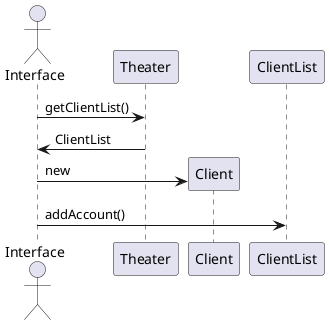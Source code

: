 @startuml

actor Interface
participant Theater

Interface -> Theater : getClientList()
Theater -> Interface: ClientList
create Client
Interface -> Client: new
Interface -> ClientList : addAccount()

@enduml